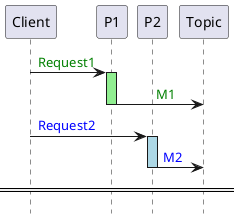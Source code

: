 @startuml
'title Producer Race
hide footbox
participant Client
participant P1
participant P2

Client->P1++ #lightgreen: <font color=green>Request1
Topic<-P1--: <font color=green>           M1
Client->P2++ #lightblue: <font color=blue>Request2
Topic<-P2--: <font color=blue> M2
====
'⭐️ Uncomment below, in chunks
'hnote over Processor: 1 thread
'Topic->Processor++ #lightgreen: <font color=green>M1

'Processor->Network++ #lightgreen: <font color=green>call
'Processor<--Network--

'Topic2<-Processor--: <font color=green>                     M1Full

'Topic->Processor++ #lightblue: <font color=blue>M2
'Processor->Network++ #lightblue: <font color=blue>call
'Processor<--Network--
'Topic2<-Processor--: <font color=blue>                      M2Full
@enduml